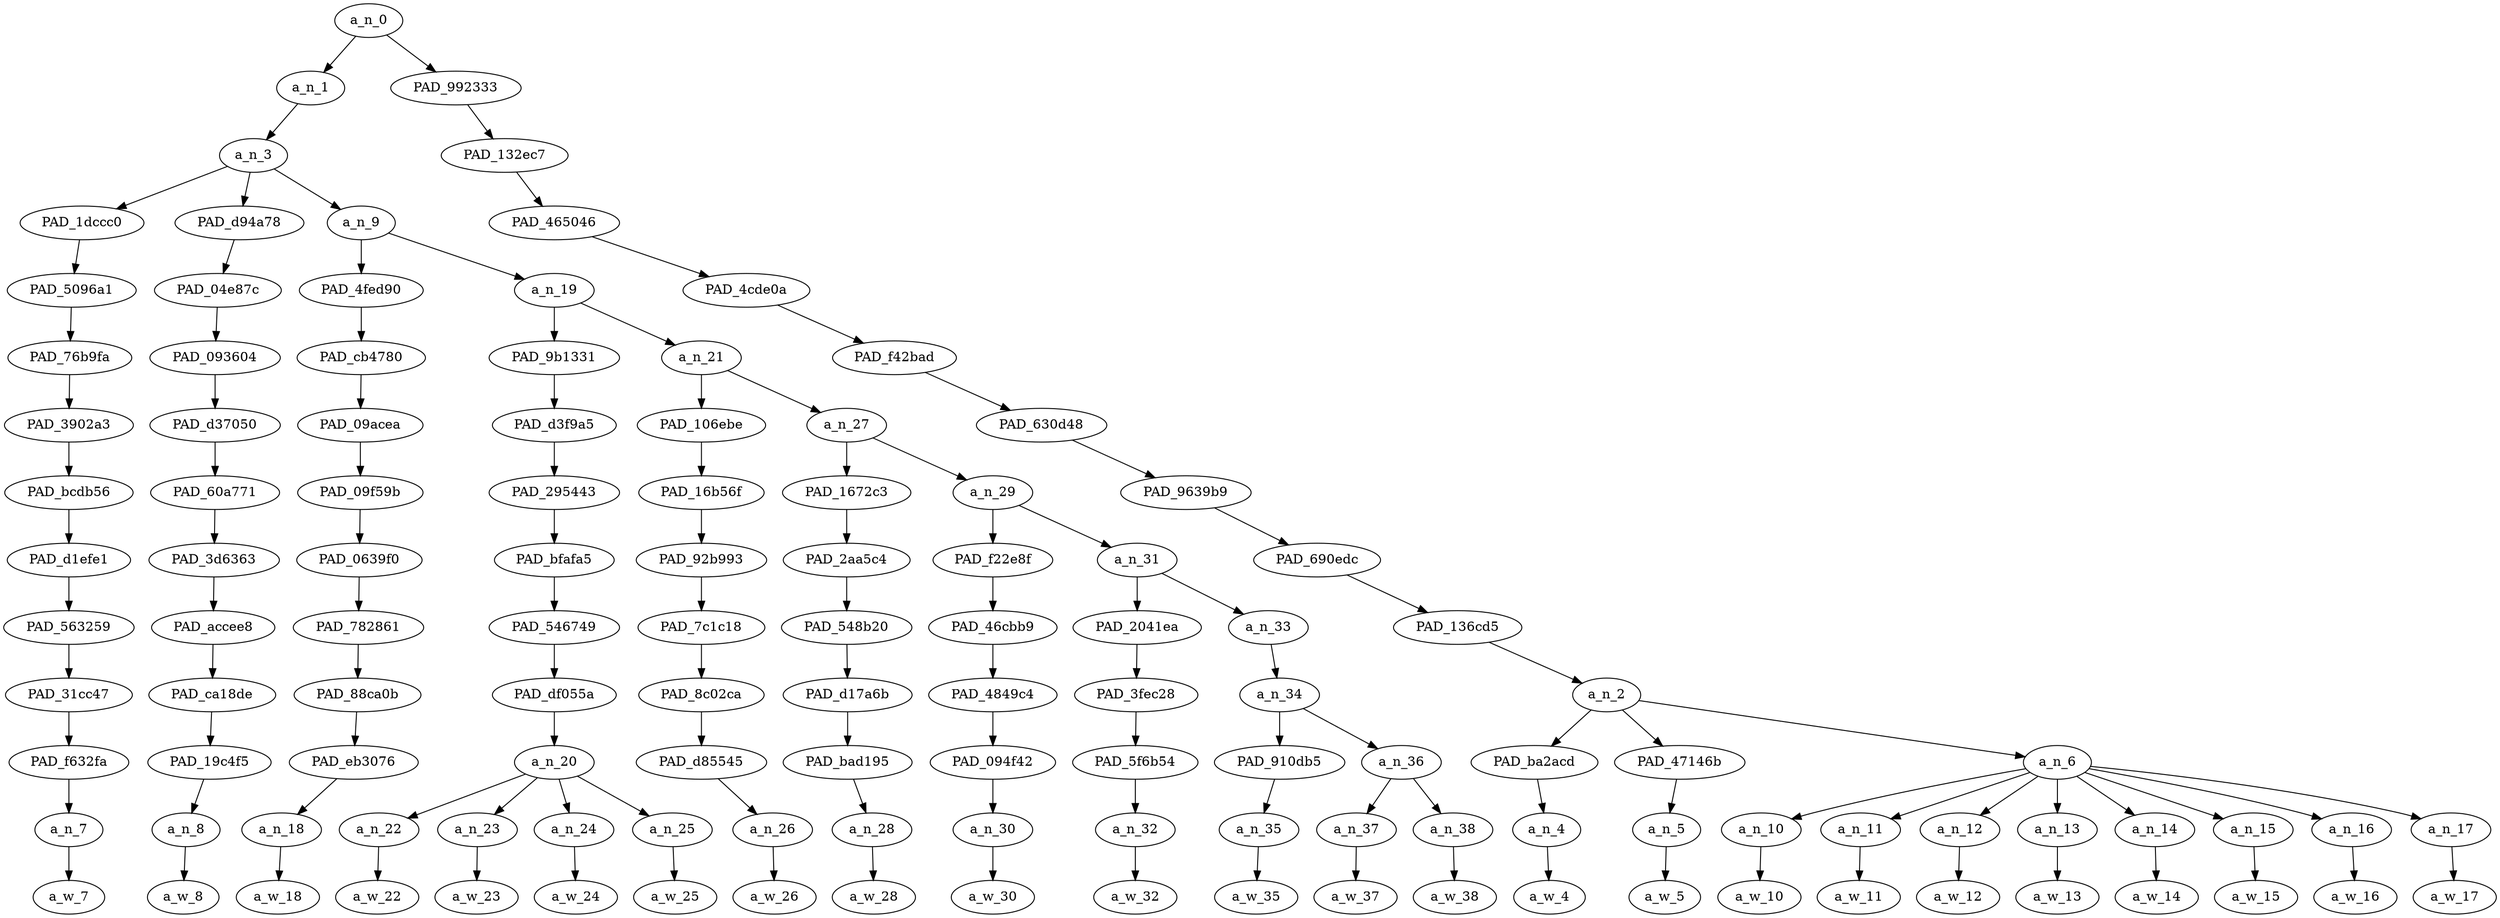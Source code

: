 strict digraph "" {
	a_n_0	[div_dir=1,
		index=0,
		level=13,
		pos="8.936848958333334,13!",
		text_span="[0, 1, 2, 3, 4, 5, 6, 7, 8, 9, 10, 11, 12, 13, 14, 15, 16, 17, 18, 19, 20, 21, 22, 23]",
		value=1.00000000];
	a_n_1	[div_dir=1,
		index=0,
		level=12,
		pos="1.70703125,12!",
		text_span="[0, 1, 2, 3, 4, 5, 6, 7, 8, 9, 10, 11, 12, 13]",
		value=0.61712608];
	a_n_0 -> a_n_1;
	PAD_992333	[div_dir=1,
		index=1,
		level=12,
		pos="16.166666666666668,12!",
		text_span="[14, 15, 16, 17, 18, 19, 20, 21, 22, 23]",
		value=0.38263487];
	a_n_0 -> PAD_992333;
	a_n_3	[div_dir=1,
		index=0,
		level=11,
		pos="1.70703125,11!",
		text_span="[0, 1, 2, 3, 4, 5, 6, 7, 8, 9, 10, 11, 12, 13]",
		value=0.61704877];
	a_n_1 -> a_n_3;
	PAD_1dccc0	[div_dir=-1,
		index=0,
		level=10,
		pos="0.0,10!",
		text_span="[0]",
		value=0.03066847];
	a_n_3 -> PAD_1dccc0;
	PAD_d94a78	[div_dir=1,
		index=1,
		level=10,
		pos="1.0,10!",
		text_span="[1]",
		value=0.02710405];
	a_n_3 -> PAD_d94a78;
	a_n_9	[div_dir=1,
		index=2,
		level=10,
		pos="4.12109375,10!",
		text_span="[2, 3, 4, 5, 6, 7, 8, 9, 10, 11, 12, 13]",
		value=0.55919895];
	a_n_3 -> a_n_9;
	PAD_5096a1	[div_dir=-1,
		index=0,
		level=9,
		pos="0.0,9!",
		text_span="[0]",
		value=0.03066847];
	PAD_1dccc0 -> PAD_5096a1;
	PAD_76b9fa	[div_dir=-1,
		index=0,
		level=8,
		pos="0.0,8!",
		text_span="[0]",
		value=0.03066847];
	PAD_5096a1 -> PAD_76b9fa;
	PAD_3902a3	[div_dir=-1,
		index=0,
		level=7,
		pos="0.0,7!",
		text_span="[0]",
		value=0.03066847];
	PAD_76b9fa -> PAD_3902a3;
	PAD_bcdb56	[div_dir=-1,
		index=0,
		level=6,
		pos="0.0,6!",
		text_span="[0]",
		value=0.03066847];
	PAD_3902a3 -> PAD_bcdb56;
	PAD_d1efe1	[div_dir=-1,
		index=0,
		level=5,
		pos="0.0,5!",
		text_span="[0]",
		value=0.03066847];
	PAD_bcdb56 -> PAD_d1efe1;
	PAD_563259	[div_dir=-1,
		index=0,
		level=4,
		pos="0.0,4!",
		text_span="[0]",
		value=0.03066847];
	PAD_d1efe1 -> PAD_563259;
	PAD_31cc47	[div_dir=-1,
		index=0,
		level=3,
		pos="0.0,3!",
		text_span="[0]",
		value=0.03066847];
	PAD_563259 -> PAD_31cc47;
	PAD_f632fa	[div_dir=-1,
		index=0,
		level=2,
		pos="0.0,2!",
		text_span="[0]",
		value=0.03066847];
	PAD_31cc47 -> PAD_f632fa;
	a_n_7	[div_dir=-1,
		index=0,
		level=1,
		pos="0.0,1!",
		text_span="[0]",
		value=0.03066847];
	PAD_f632fa -> a_n_7;
	a_w_7	[div_dir=0,
		index=0,
		level=0,
		pos="0,0!",
		text_span="[0]",
		value=shout];
	a_n_7 -> a_w_7;
	PAD_04e87c	[div_dir=1,
		index=1,
		level=9,
		pos="1.0,9!",
		text_span="[1]",
		value=0.02710405];
	PAD_d94a78 -> PAD_04e87c;
	PAD_093604	[div_dir=1,
		index=1,
		level=8,
		pos="1.0,8!",
		text_span="[1]",
		value=0.02710405];
	PAD_04e87c -> PAD_093604;
	PAD_d37050	[div_dir=1,
		index=1,
		level=7,
		pos="1.0,7!",
		text_span="[1]",
		value=0.02710405];
	PAD_093604 -> PAD_d37050;
	PAD_60a771	[div_dir=1,
		index=1,
		level=6,
		pos="1.0,6!",
		text_span="[1]",
		value=0.02710405];
	PAD_d37050 -> PAD_60a771;
	PAD_3d6363	[div_dir=1,
		index=1,
		level=5,
		pos="1.0,5!",
		text_span="[1]",
		value=0.02710405];
	PAD_60a771 -> PAD_3d6363;
	PAD_accee8	[div_dir=1,
		index=1,
		level=4,
		pos="1.0,4!",
		text_span="[1]",
		value=0.02710405];
	PAD_3d6363 -> PAD_accee8;
	PAD_ca18de	[div_dir=1,
		index=1,
		level=3,
		pos="1.0,3!",
		text_span="[1]",
		value=0.02710405];
	PAD_accee8 -> PAD_ca18de;
	PAD_19c4f5	[div_dir=1,
		index=1,
		level=2,
		pos="1.0,2!",
		text_span="[1]",
		value=0.02710405];
	PAD_ca18de -> PAD_19c4f5;
	a_n_8	[div_dir=1,
		index=1,
		level=1,
		pos="1.0,1!",
		text_span="[1]",
		value=0.02710405];
	PAD_19c4f5 -> a_n_8;
	a_w_8	[div_dir=0,
		index=1,
		level=0,
		pos="1,0!",
		text_span="[1]",
		value=out];
	a_n_8 -> a_w_8;
	PAD_4fed90	[div_dir=-1,
		index=2,
		level=9,
		pos="2.0,9!",
		text_span="[2]",
		value=0.02402484];
	a_n_9 -> PAD_4fed90;
	a_n_19	[div_dir=1,
		index=3,
		level=9,
		pos="6.2421875,9!",
		text_span="[3, 4, 5, 6, 7, 8, 9, 10, 11, 12, 13]",
		value=0.53509527];
	a_n_9 -> a_n_19;
	PAD_cb4780	[div_dir=-1,
		index=2,
		level=8,
		pos="2.0,8!",
		text_span="[2]",
		value=0.02402484];
	PAD_4fed90 -> PAD_cb4780;
	PAD_09acea	[div_dir=-1,
		index=2,
		level=7,
		pos="2.0,7!",
		text_span="[2]",
		value=0.02402484];
	PAD_cb4780 -> PAD_09acea;
	PAD_09f59b	[div_dir=-1,
		index=2,
		level=6,
		pos="2.0,6!",
		text_span="[2]",
		value=0.02402484];
	PAD_09acea -> PAD_09f59b;
	PAD_0639f0	[div_dir=-1,
		index=2,
		level=5,
		pos="2.0,5!",
		text_span="[2]",
		value=0.02402484];
	PAD_09f59b -> PAD_0639f0;
	PAD_782861	[div_dir=-1,
		index=2,
		level=4,
		pos="2.0,4!",
		text_span="[2]",
		value=0.02402484];
	PAD_0639f0 -> PAD_782861;
	PAD_88ca0b	[div_dir=-1,
		index=2,
		level=3,
		pos="2.0,3!",
		text_span="[2]",
		value=0.02402484];
	PAD_782861 -> PAD_88ca0b;
	PAD_eb3076	[div_dir=-1,
		index=2,
		level=2,
		pos="2.0,2!",
		text_span="[2]",
		value=0.02402484];
	PAD_88ca0b -> PAD_eb3076;
	a_n_18	[div_dir=-1,
		index=2,
		level=1,
		pos="2.0,1!",
		text_span="[2]",
		value=0.02402484];
	PAD_eb3076 -> a_n_18;
	a_w_18	[div_dir=0,
		index=2,
		level=0,
		pos="2,0!",
		text_span="[2]",
		value=to];
	a_n_18 -> a_w_18;
	PAD_9b1331	[div_dir=1,
		index=3,
		level=8,
		pos="4.5,8!",
		text_span="[3, 4, 5, 6]",
		value=0.29837710];
	a_n_19 -> PAD_9b1331;
	a_n_21	[div_dir=1,
		index=4,
		level=8,
		pos="7.984375,8!",
		text_span="[7, 8, 9, 10, 11, 12, 13]",
		value=0.23662731];
	a_n_19 -> a_n_21;
	PAD_d3f9a5	[div_dir=1,
		index=3,
		level=7,
		pos="4.5,7!",
		text_span="[3, 4, 5, 6]",
		value=0.29837710];
	PAD_9b1331 -> PAD_d3f9a5;
	PAD_295443	[div_dir=1,
		index=3,
		level=6,
		pos="4.5,6!",
		text_span="[3, 4, 5, 6]",
		value=0.29837710];
	PAD_d3f9a5 -> PAD_295443;
	PAD_bfafa5	[div_dir=1,
		index=3,
		level=5,
		pos="4.5,5!",
		text_span="[3, 4, 5, 6]",
		value=0.29837710];
	PAD_295443 -> PAD_bfafa5;
	PAD_546749	[div_dir=1,
		index=3,
		level=4,
		pos="4.5,4!",
		text_span="[3, 4, 5, 6]",
		value=0.29837710];
	PAD_bfafa5 -> PAD_546749;
	PAD_df055a	[div_dir=1,
		index=3,
		level=3,
		pos="4.5,3!",
		text_span="[3, 4, 5, 6]",
		value=0.29837710];
	PAD_546749 -> PAD_df055a;
	a_n_20	[div_dir=1,
		index=3,
		level=2,
		pos="4.5,2!",
		text_span="[3, 4, 5, 6]",
		value=0.29837710];
	PAD_df055a -> a_n_20;
	a_n_22	[div_dir=1,
		index=3,
		level=1,
		pos="3.0,1!",
		text_span="[3]",
		value=0.03820773];
	a_n_20 -> a_n_22;
	a_n_23	[div_dir=1,
		index=4,
		level=1,
		pos="4.0,1!",
		text_span="[4]",
		value=0.04028252];
	a_n_20 -> a_n_23;
	a_n_24	[div_dir=-1,
		index=5,
		level=1,
		pos="5.0,1!",
		text_span="[5]",
		value=0.10603460];
	a_n_20 -> a_n_24;
	a_n_25	[div_dir=1,
		index=6,
		level=1,
		pos="6.0,1!",
		text_span="[6]",
		value=0.11383088];
	a_n_20 -> a_n_25;
	a_w_22	[div_dir=0,
		index=3,
		level=0,
		pos="3,0!",
		text_span="[3]",
		value=my];
	a_n_22 -> a_w_22;
	a_w_23	[div_dir=0,
		index=4,
		level=0,
		pos="4,0!",
		text_span="[4]",
		value=other];
	a_n_23 -> a_w_23;
	a_w_24	[div_dir=0,
		index=5,
		level=0,
		pos="5,0!",
		text_span="[5]",
		value=queer];
	a_n_24 -> a_w_24;
	a_w_25	[div_dir=0,
		index=6,
		level=0,
		pos="6,0!",
		text_span="[6]",
		value=babes];
	a_n_25 -> a_w_25;
	PAD_106ebe	[div_dir=1,
		index=4,
		level=7,
		pos="7.0,7!",
		text_span="[7]",
		value=0.02875924];
	a_n_21 -> PAD_106ebe;
	a_n_27	[div_dir=1,
		index=5,
		level=7,
		pos="8.96875,7!",
		text_span="[8, 9, 10, 11, 12, 13]",
		value=0.20776567];
	a_n_21 -> a_n_27;
	PAD_16b56f	[div_dir=1,
		index=4,
		level=6,
		pos="7.0,6!",
		text_span="[7]",
		value=0.02875924];
	PAD_106ebe -> PAD_16b56f;
	PAD_92b993	[div_dir=1,
		index=4,
		level=5,
		pos="7.0,5!",
		text_span="[7]",
		value=0.02875924];
	PAD_16b56f -> PAD_92b993;
	PAD_7c1c18	[div_dir=1,
		index=4,
		level=4,
		pos="7.0,4!",
		text_span="[7]",
		value=0.02875924];
	PAD_92b993 -> PAD_7c1c18;
	PAD_8c02ca	[div_dir=1,
		index=4,
		level=3,
		pos="7.0,3!",
		text_span="[7]",
		value=0.02875924];
	PAD_7c1c18 -> PAD_8c02ca;
	PAD_d85545	[div_dir=1,
		index=4,
		level=2,
		pos="7.0,2!",
		text_span="[7]",
		value=0.02875924];
	PAD_8c02ca -> PAD_d85545;
	a_n_26	[div_dir=1,
		index=7,
		level=1,
		pos="7.0,1!",
		text_span="[7]",
		value=0.02875924];
	PAD_d85545 -> a_n_26;
	a_w_26	[div_dir=0,
		index=7,
		level=0,
		pos="7,0!",
		text_span="[7]",
		value=with];
	a_n_26 -> a_w_26;
	PAD_1672c3	[div_dir=-1,
		index=5,
		level=6,
		pos="8.0,6!",
		text_span="[8]",
		value=0.06276404];
	a_n_27 -> PAD_1672c3;
	a_n_29	[div_dir=1,
		index=6,
		level=6,
		pos="9.9375,6!",
		text_span="[9, 10, 11, 12, 13]",
		value=0.14496276];
	a_n_27 -> a_n_29;
	PAD_2aa5c4	[div_dir=-1,
		index=5,
		level=5,
		pos="8.0,5!",
		text_span="[8]",
		value=0.06276404];
	PAD_1672c3 -> PAD_2aa5c4;
	PAD_548b20	[div_dir=-1,
		index=5,
		level=4,
		pos="8.0,4!",
		text_span="[8]",
		value=0.06276404];
	PAD_2aa5c4 -> PAD_548b20;
	PAD_d17a6b	[div_dir=-1,
		index=5,
		level=3,
		pos="8.0,3!",
		text_span="[8]",
		value=0.06276404];
	PAD_548b20 -> PAD_d17a6b;
	PAD_bad195	[div_dir=-1,
		index=5,
		level=2,
		pos="8.0,2!",
		text_span="[8]",
		value=0.06276404];
	PAD_d17a6b -> PAD_bad195;
	a_n_28	[div_dir=-1,
		index=8,
		level=1,
		pos="8.0,1!",
		text_span="[8]",
		value=0.06276404];
	PAD_bad195 -> a_n_28;
	a_w_28	[div_dir=0,
		index=8,
		level=0,
		pos="8,0!",
		text_span="[8]",
		value=trauma];
	a_n_28 -> a_w_28;
	PAD_f22e8f	[div_dir=1,
		index=6,
		level=5,
		pos="9.0,5!",
		text_span="[9]",
		value=0.02981387];
	a_n_29 -> PAD_f22e8f;
	a_n_31	[div_dir=1,
		index=7,
		level=5,
		pos="10.875,5!",
		text_span="[10, 11, 12, 13]",
		value=0.11495425];
	a_n_29 -> a_n_31;
	PAD_46cbb9	[div_dir=1,
		index=6,
		level=4,
		pos="9.0,4!",
		text_span="[9]",
		value=0.02981387];
	PAD_f22e8f -> PAD_46cbb9;
	PAD_4849c4	[div_dir=1,
		index=6,
		level=3,
		pos="9.0,3!",
		text_span="[9]",
		value=0.02981387];
	PAD_46cbb9 -> PAD_4849c4;
	PAD_094f42	[div_dir=1,
		index=6,
		level=2,
		pos="9.0,2!",
		text_span="[9]",
		value=0.02981387];
	PAD_4849c4 -> PAD_094f42;
	a_n_30	[div_dir=1,
		index=9,
		level=1,
		pos="9.0,1!",
		text_span="[9]",
		value=0.02981387];
	PAD_094f42 -> a_n_30;
	a_w_30	[div_dir=0,
		index=9,
		level=0,
		pos="9,0!",
		text_span="[9]",
		value=struggling];
	a_n_30 -> a_w_30;
	PAD_2041ea	[div_dir=1,
		index=7,
		level=4,
		pos="10.0,4!",
		text_span="[10]",
		value=0.02109078];
	a_n_31 -> PAD_2041ea;
	a_n_33	[div_dir=1,
		index=8,
		level=4,
		pos="11.75,4!",
		text_span="[11, 12, 13]",
		value=0.09365149];
	a_n_31 -> a_n_33;
	PAD_3fec28	[div_dir=1,
		index=7,
		level=3,
		pos="10.0,3!",
		text_span="[10]",
		value=0.02109078];
	PAD_2041ea -> PAD_3fec28;
	PAD_5f6b54	[div_dir=1,
		index=7,
		level=2,
		pos="10.0,2!",
		text_span="[10]",
		value=0.02109078];
	PAD_3fec28 -> PAD_5f6b54;
	a_n_32	[div_dir=1,
		index=10,
		level=1,
		pos="10.0,1!",
		text_span="[10]",
		value=0.02109078];
	PAD_5f6b54 -> a_n_32;
	a_w_32	[div_dir=0,
		index=10,
		level=0,
		pos="10,0!",
		text_span="[10]",
		value=with1];
	a_n_32 -> a_w_32;
	a_n_34	[div_dir=1,
		index=8,
		level=3,
		pos="11.75,3!",
		text_span="[11, 12, 13]",
		value=0.09346980];
	a_n_33 -> a_n_34;
	PAD_910db5	[div_dir=1,
		index=8,
		level=2,
		pos="11.0,2!",
		text_span="[11]",
		value=0.02963116];
	a_n_34 -> PAD_910db5;
	a_n_36	[div_dir=1,
		index=9,
		level=2,
		pos="12.5,2!",
		text_span="[12, 13]",
		value=0.06365694];
	a_n_34 -> a_n_36;
	a_n_35	[div_dir=1,
		index=11,
		level=1,
		pos="11.0,1!",
		text_span="[11]",
		value=0.02963116];
	PAD_910db5 -> a_n_35;
	a_w_35	[div_dir=0,
		index=11,
		level=0,
		pos="11,0!",
		text_span="[11]",
		value=expressing];
	a_n_35 -> a_w_35;
	a_n_37	[div_dir=1,
		index=12,
		level=1,
		pos="12.0,1!",
		text_span="[12]",
		value=0.03010621];
	a_n_36 -> a_n_37;
	a_n_38	[div_dir=-1,
		index=13,
		level=1,
		pos="13.0,1!",
		text_span="[13]",
		value=0.03347555];
	a_n_36 -> a_n_38;
	a_w_37	[div_dir=0,
		index=12,
		level=0,
		pos="12,0!",
		text_span="[12]",
		value=your];
	a_n_37 -> a_w_37;
	a_w_38	[div_dir=0,
		index=13,
		level=0,
		pos="13,0!",
		text_span="[13]",
		value=sexuality];
	a_n_38 -> a_w_38;
	PAD_132ec7	[div_dir=1,
		index=1,
		level=11,
		pos="16.166666666666668,11!",
		text_span="[14, 15, 16, 17, 18, 19, 20, 21, 22, 23]",
		value=0.38263487];
	PAD_992333 -> PAD_132ec7;
	PAD_465046	[div_dir=1,
		index=3,
		level=10,
		pos="16.166666666666668,10!",
		text_span="[14, 15, 16, 17, 18, 19, 20, 21, 22, 23]",
		value=0.38263487];
	PAD_132ec7 -> PAD_465046;
	PAD_4cde0a	[div_dir=1,
		index=4,
		level=9,
		pos="16.166666666666668,9!",
		text_span="[14, 15, 16, 17, 18, 19, 20, 21, 22, 23]",
		value=0.38263487];
	PAD_465046 -> PAD_4cde0a;
	PAD_f42bad	[div_dir=1,
		index=5,
		level=8,
		pos="16.166666666666668,8!",
		text_span="[14, 15, 16, 17, 18, 19, 20, 21, 22, 23]",
		value=0.38263487];
	PAD_4cde0a -> PAD_f42bad;
	PAD_630d48	[div_dir=1,
		index=6,
		level=7,
		pos="16.166666666666668,7!",
		text_span="[14, 15, 16, 17, 18, 19, 20, 21, 22, 23]",
		value=0.38263487];
	PAD_f42bad -> PAD_630d48;
	PAD_9639b9	[div_dir=1,
		index=7,
		level=6,
		pos="16.166666666666668,6!",
		text_span="[14, 15, 16, 17, 18, 19, 20, 21, 22, 23]",
		value=0.38263487];
	PAD_630d48 -> PAD_9639b9;
	PAD_690edc	[div_dir=1,
		index=8,
		level=5,
		pos="16.166666666666668,5!",
		text_span="[14, 15, 16, 17, 18, 19, 20, 21, 22, 23]",
		value=0.38263487];
	PAD_9639b9 -> PAD_690edc;
	PAD_136cd5	[div_dir=1,
		index=9,
		level=4,
		pos="16.166666666666668,4!",
		text_span="[14, 15, 16, 17, 18, 19, 20, 21, 22, 23]",
		value=0.38263487];
	PAD_690edc -> PAD_136cd5;
	a_n_2	[div_dir=1,
		index=9,
		level=3,
		pos="16.166666666666668,3!",
		text_span="[14, 15, 16, 17, 18, 19, 20, 21, 22, 23]",
		value=0.38263487];
	PAD_136cd5 -> a_n_2;
	PAD_ba2acd	[div_dir=1,
		index=10,
		level=2,
		pos="14.0,2!",
		text_span="[14]",
		value=0.02179025];
	a_n_2 -> PAD_ba2acd;
	PAD_47146b	[div_dir=1,
		index=11,
		level=2,
		pos="15.0,2!",
		text_span="[15]",
		value=0.01915577];
	a_n_2 -> PAD_47146b;
	a_n_6	[div_dir=1,
		index=12,
		level=2,
		pos="19.5,2!",
		text_span="[16, 17, 18, 19, 20, 21, 22, 23]",
		value=0.34140033];
	a_n_2 -> a_n_6;
	a_n_4	[div_dir=1,
		index=14,
		level=1,
		pos="14.0,1!",
		text_span="[14]",
		value=0.02179025];
	PAD_ba2acd -> a_n_4;
	a_w_4	[div_dir=0,
		index=14,
		level=0,
		pos="14,0!",
		text_span="[14]",
		value=is];
	a_n_4 -> a_w_4;
	a_n_5	[div_dir=1,
		index=15,
		level=1,
		pos="15.0,1!",
		text_span="[15]",
		value=0.01915577];
	PAD_47146b -> a_n_5;
	a_w_5	[div_dir=0,
		index=15,
		level=0,
		pos="15,0!",
		text_span="[15]",
		value=not];
	a_n_5 -> a_w_5;
	a_n_10	[div_dir=1,
		index=16,
		level=1,
		pos="16.0,1!",
		text_span="[16]",
		value=0.07914270];
	a_n_6 -> a_n_10;
	a_n_11	[div_dir=-1,
		index=17,
		level=1,
		pos="17.0,1!",
		text_span="[17]",
		value=0.03363642];
	a_n_6 -> a_n_11;
	a_n_12	[div_dir=1,
		index=18,
		level=1,
		pos="18.0,1!",
		text_span="[18]",
		value=0.05241472];
	a_n_6 -> a_n_12;
	a_n_13	[div_dir=-1,
		index=19,
		level=1,
		pos="19.0,1!",
		text_span="[19]",
		value=0.03401814];
	a_n_6 -> a_n_13;
	a_n_14	[div_dir=1,
		index=20,
		level=1,
		pos="20.0,1!",
		text_span="[20]",
		value=0.03321625];
	a_n_6 -> a_n_14;
	a_n_15	[div_dir=1,
		index=21,
		level=1,
		pos="21.0,1!",
		text_span="[21]",
		value=0.04144719];
	a_n_6 -> a_n_15;
	a_n_16	[div_dir=-1,
		index=22,
		level=1,
		pos="22.0,1!",
		text_span="[22]",
		value=0.04071420];
	a_n_6 -> a_n_16;
	a_n_17	[div_dir=1,
		index=23,
		level=1,
		pos="23.0,1!",
		text_span="[23]",
		value=0.02658250];
	a_n_6 -> a_n_17;
	a_w_10	[div_dir=0,
		index=16,
		level=0,
		pos="16,0!",
		text_span="[16]",
		value=homophobic];
	a_n_10 -> a_w_10;
	a_w_11	[div_dir=0,
		index=17,
		level=0,
		pos="17,0!",
		text_span="[17]",
		value=😘];
	a_n_11 -> a_w_11;
	a_w_12	[div_dir=0,
		index=18,
		level=0,
		pos="18,0!",
		text_span="[18]",
		value=🥰];
	a_n_12 -> a_w_12;
	a_w_13	[div_dir=0,
		index=19,
		level=0,
		pos="19,0!",
		text_span="[19]",
		value=😘1];
	a_n_13 -> a_w_13;
	a_w_14	[div_dir=0,
		index=20,
		level=0,
		pos="20,0!",
		text_span="[20]",
		value=k];
	a_n_14 -> a_w_14;
	a_w_15	[div_dir=0,
		index=21,
		level=0,
		pos="21,0!",
		text_span="[21]",
		value=love];
	a_n_15 -> a_w_15;
	a_w_16	[div_dir=0,
		index=22,
		level=0,
		pos="22,0!",
		text_span="[22]",
		value=u];
	a_n_16 -> a_w_16;
	a_w_17	[div_dir=0,
		index=23,
		level=0,
		pos="23,0!",
		text_span="[23]",
		value=all];
	a_n_17 -> a_w_17;
}
